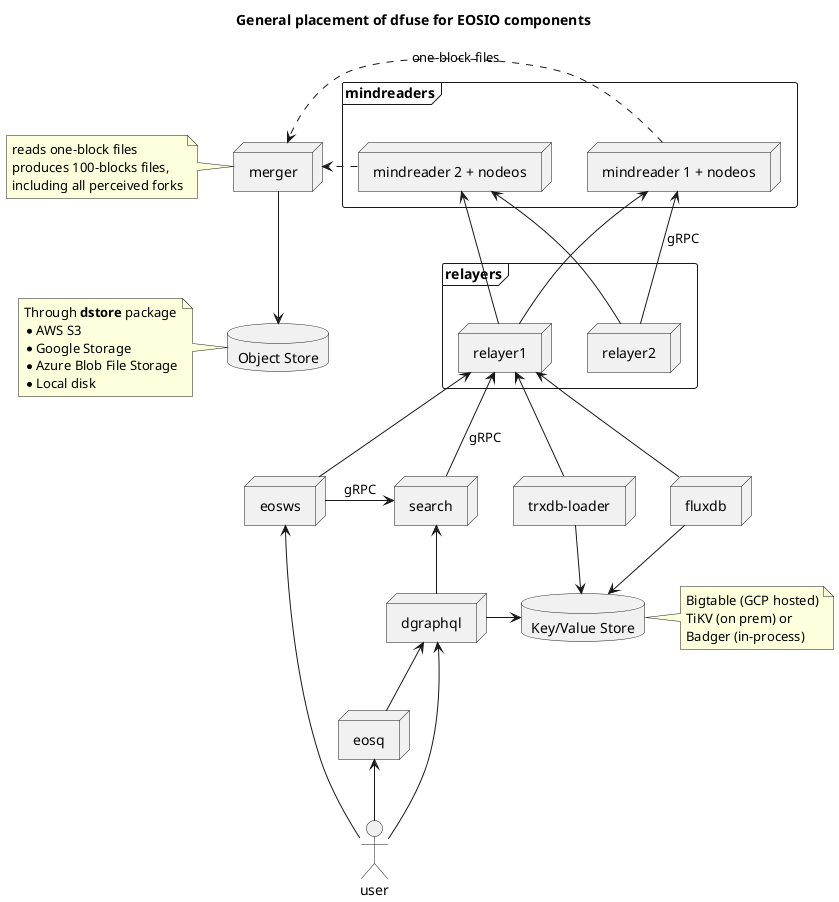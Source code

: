@startuml

title General placement of dfuse for EOSIO components

frame mindreaders {
  node "mindreader 1 + nodeos" as mindreader1
  node "mindreader 2 + nodeos" as mindreader2
}

frame relayers {
  node relayer1
  node relayer2
}

node eosq
node eosws
node dgraphql

node merger
note left of merger
  reads one-block files
  produces 100-blocks files,
  including all perceived forks
end note

node search

node "trxdb-loader" as trxdbLoader
node fluxdb

database "Key/Value Store" as kvstore
note right of kvstore
  Bigtable (GCP hosted)
  TiKV (on prem) or
  Badger (in-process)
end note

mindreader1 <-- relayer1
mindreader1 <-- relayer2 : gRPC
mindreader2 <-- relayer1
mindreader2 <-- relayer2

mindreader1 .> merger : one-block files
mindreader2 .> merger

database "Object Store" as s3
merger --> s3
note left of s3
  Through **dstore** package
  * AWS S3
  * Google Storage
  * Azure Blob File Storage
  * Local disk
end note


dgraphql <-- eosq
relayer1 <-- eosws
eosws -> search : gRPC
relayer1 <-- search : gRPC
search <-- dgraphql
dgraphql -> kvstore

relayer1 <-- fluxdb
relayer1 <-- trxdbLoader

fluxdb --> kvstore
trxdbLoader --> kvstore

actor user

eosws <-- user
eosq <-- user
dgraphql <-- user

@enduml
